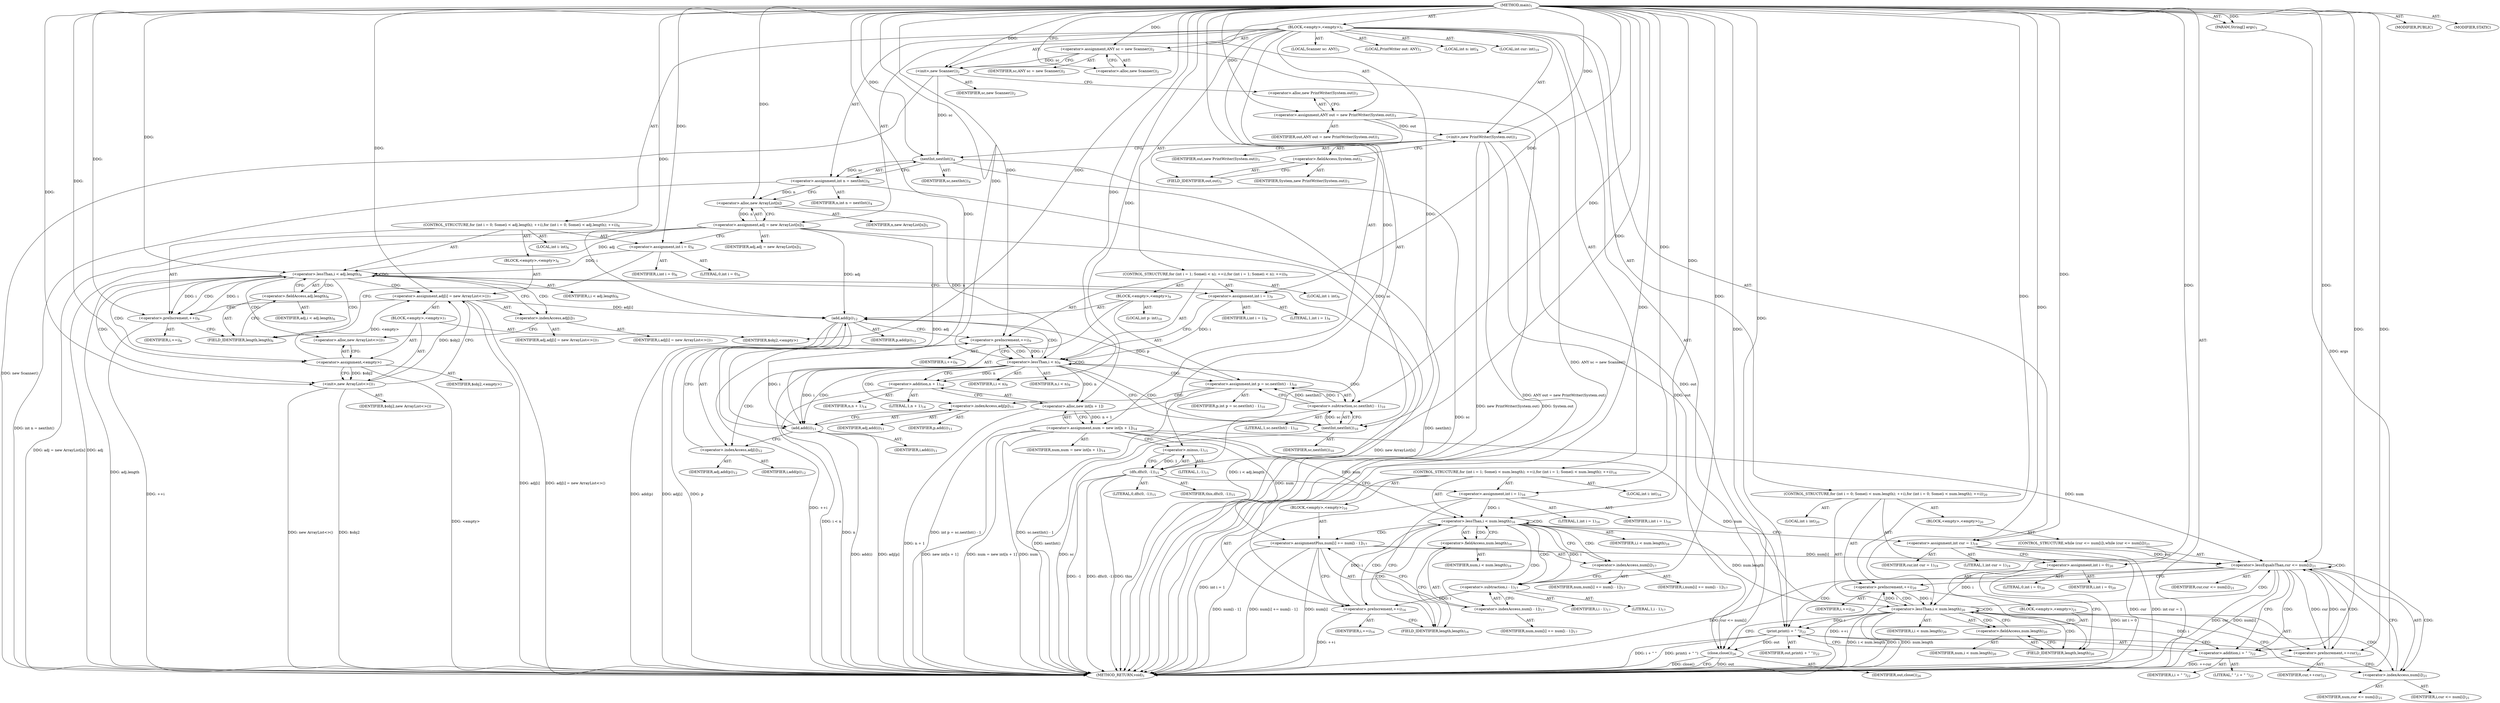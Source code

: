 digraph "main" {  
"21" [label = <(METHOD,main)<SUB>1</SUB>> ]
"22" [label = <(PARAM,String[] args)<SUB>1</SUB>> ]
"23" [label = <(BLOCK,&lt;empty&gt;,&lt;empty&gt;)<SUB>1</SUB>> ]
"4" [label = <(LOCAL,Scanner sc: ANY)<SUB>2</SUB>> ]
"24" [label = <(&lt;operator&gt;.assignment,ANY sc = new Scanner())<SUB>2</SUB>> ]
"25" [label = <(IDENTIFIER,sc,ANY sc = new Scanner())<SUB>2</SUB>> ]
"26" [label = <(&lt;operator&gt;.alloc,new Scanner())<SUB>2</SUB>> ]
"27" [label = <(&lt;init&gt;,new Scanner())<SUB>2</SUB>> ]
"3" [label = <(IDENTIFIER,sc,new Scanner())<SUB>2</SUB>> ]
"6" [label = <(LOCAL,PrintWriter out: ANY)<SUB>3</SUB>> ]
"28" [label = <(&lt;operator&gt;.assignment,ANY out = new PrintWriter(System.out))<SUB>3</SUB>> ]
"29" [label = <(IDENTIFIER,out,ANY out = new PrintWriter(System.out))<SUB>3</SUB>> ]
"30" [label = <(&lt;operator&gt;.alloc,new PrintWriter(System.out))<SUB>3</SUB>> ]
"31" [label = <(&lt;init&gt;,new PrintWriter(System.out))<SUB>3</SUB>> ]
"5" [label = <(IDENTIFIER,out,new PrintWriter(System.out))<SUB>3</SUB>> ]
"32" [label = <(&lt;operator&gt;.fieldAccess,System.out)<SUB>3</SUB>> ]
"33" [label = <(IDENTIFIER,System,new PrintWriter(System.out))<SUB>3</SUB>> ]
"34" [label = <(FIELD_IDENTIFIER,out,out)<SUB>3</SUB>> ]
"35" [label = <(LOCAL,int n: int)<SUB>4</SUB>> ]
"36" [label = <(&lt;operator&gt;.assignment,int n = nextInt())<SUB>4</SUB>> ]
"37" [label = <(IDENTIFIER,n,int n = nextInt())<SUB>4</SUB>> ]
"38" [label = <(nextInt,nextInt())<SUB>4</SUB>> ]
"39" [label = <(IDENTIFIER,sc,nextInt())<SUB>4</SUB>> ]
"40" [label = <(&lt;operator&gt;.assignment,adj = new ArrayList[n])<SUB>5</SUB>> ]
"41" [label = <(IDENTIFIER,adj,adj = new ArrayList[n])<SUB>5</SUB>> ]
"42" [label = <(&lt;operator&gt;.alloc,new ArrayList[n])> ]
"43" [label = <(IDENTIFIER,n,new ArrayList[n])<SUB>5</SUB>> ]
"44" [label = <(CONTROL_STRUCTURE,for (int i = 0; Some(i &lt; adj.length); ++i),for (int i = 0; Some(i &lt; adj.length); ++i))<SUB>6</SUB>> ]
"45" [label = <(LOCAL,int i: int)<SUB>6</SUB>> ]
"46" [label = <(&lt;operator&gt;.assignment,int i = 0)<SUB>6</SUB>> ]
"47" [label = <(IDENTIFIER,i,int i = 0)<SUB>6</SUB>> ]
"48" [label = <(LITERAL,0,int i = 0)<SUB>6</SUB>> ]
"49" [label = <(&lt;operator&gt;.lessThan,i &lt; adj.length)<SUB>6</SUB>> ]
"50" [label = <(IDENTIFIER,i,i &lt; adj.length)<SUB>6</SUB>> ]
"51" [label = <(&lt;operator&gt;.fieldAccess,adj.length)<SUB>6</SUB>> ]
"52" [label = <(IDENTIFIER,adj,i &lt; adj.length)<SUB>6</SUB>> ]
"53" [label = <(FIELD_IDENTIFIER,length,length)<SUB>6</SUB>> ]
"54" [label = <(&lt;operator&gt;.preIncrement,++i)<SUB>6</SUB>> ]
"55" [label = <(IDENTIFIER,i,++i)<SUB>6</SUB>> ]
"56" [label = <(BLOCK,&lt;empty&gt;,&lt;empty&gt;)<SUB>6</SUB>> ]
"57" [label = <(&lt;operator&gt;.assignment,adj[i] = new ArrayList&lt;&gt;())<SUB>7</SUB>> ]
"58" [label = <(&lt;operator&gt;.indexAccess,adj[i])<SUB>7</SUB>> ]
"59" [label = <(IDENTIFIER,adj,adj[i] = new ArrayList&lt;&gt;())<SUB>7</SUB>> ]
"60" [label = <(IDENTIFIER,i,adj[i] = new ArrayList&lt;&gt;())<SUB>7</SUB>> ]
"61" [label = <(BLOCK,&lt;empty&gt;,&lt;empty&gt;)<SUB>7</SUB>> ]
"62" [label = <(&lt;operator&gt;.assignment,&lt;empty&gt;)> ]
"63" [label = <(IDENTIFIER,$obj2,&lt;empty&gt;)> ]
"64" [label = <(&lt;operator&gt;.alloc,new ArrayList&lt;&gt;())<SUB>7</SUB>> ]
"65" [label = <(&lt;init&gt;,new ArrayList&lt;&gt;())<SUB>7</SUB>> ]
"66" [label = <(IDENTIFIER,$obj2,new ArrayList&lt;&gt;())> ]
"67" [label = <(IDENTIFIER,$obj2,&lt;empty&gt;)> ]
"68" [label = <(CONTROL_STRUCTURE,for (int i = 1; Some(i &lt; n); ++i),for (int i = 1; Some(i &lt; n); ++i))<SUB>9</SUB>> ]
"69" [label = <(LOCAL,int i: int)<SUB>9</SUB>> ]
"70" [label = <(&lt;operator&gt;.assignment,int i = 1)<SUB>9</SUB>> ]
"71" [label = <(IDENTIFIER,i,int i = 1)<SUB>9</SUB>> ]
"72" [label = <(LITERAL,1,int i = 1)<SUB>9</SUB>> ]
"73" [label = <(&lt;operator&gt;.lessThan,i &lt; n)<SUB>9</SUB>> ]
"74" [label = <(IDENTIFIER,i,i &lt; n)<SUB>9</SUB>> ]
"75" [label = <(IDENTIFIER,n,i &lt; n)<SUB>9</SUB>> ]
"76" [label = <(&lt;operator&gt;.preIncrement,++i)<SUB>9</SUB>> ]
"77" [label = <(IDENTIFIER,i,++i)<SUB>9</SUB>> ]
"78" [label = <(BLOCK,&lt;empty&gt;,&lt;empty&gt;)<SUB>9</SUB>> ]
"79" [label = <(LOCAL,int p: int)<SUB>10</SUB>> ]
"80" [label = <(&lt;operator&gt;.assignment,int p = sc.nextInt() - 1)<SUB>10</SUB>> ]
"81" [label = <(IDENTIFIER,p,int p = sc.nextInt() - 1)<SUB>10</SUB>> ]
"82" [label = <(&lt;operator&gt;.subtraction,sc.nextInt() - 1)<SUB>10</SUB>> ]
"83" [label = <(nextInt,nextInt())<SUB>10</SUB>> ]
"84" [label = <(IDENTIFIER,sc,nextInt())<SUB>10</SUB>> ]
"85" [label = <(LITERAL,1,sc.nextInt() - 1)<SUB>10</SUB>> ]
"86" [label = <(add,add(i))<SUB>11</SUB>> ]
"87" [label = <(&lt;operator&gt;.indexAccess,adj[p])<SUB>11</SUB>> ]
"88" [label = <(IDENTIFIER,adj,add(i))<SUB>11</SUB>> ]
"89" [label = <(IDENTIFIER,p,add(i))<SUB>11</SUB>> ]
"90" [label = <(IDENTIFIER,i,add(i))<SUB>11</SUB>> ]
"91" [label = <(add,add(p))<SUB>12</SUB>> ]
"92" [label = <(&lt;operator&gt;.indexAccess,adj[i])<SUB>12</SUB>> ]
"93" [label = <(IDENTIFIER,adj,add(p))<SUB>12</SUB>> ]
"94" [label = <(IDENTIFIER,i,add(p))<SUB>12</SUB>> ]
"95" [label = <(IDENTIFIER,p,add(p))<SUB>12</SUB>> ]
"96" [label = <(&lt;operator&gt;.assignment,num = new int[n + 1])<SUB>14</SUB>> ]
"97" [label = <(IDENTIFIER,num,num = new int[n + 1])<SUB>14</SUB>> ]
"98" [label = <(&lt;operator&gt;.alloc,new int[n + 1])> ]
"99" [label = <(&lt;operator&gt;.addition,n + 1)<SUB>14</SUB>> ]
"100" [label = <(IDENTIFIER,n,n + 1)<SUB>14</SUB>> ]
"101" [label = <(LITERAL,1,n + 1)<SUB>14</SUB>> ]
"102" [label = <(dfs,dfs(0, -1))<SUB>15</SUB>> ]
"103" [label = <(IDENTIFIER,this,dfs(0, -1))<SUB>15</SUB>> ]
"104" [label = <(LITERAL,0,dfs(0, -1))<SUB>15</SUB>> ]
"105" [label = <(&lt;operator&gt;.minus,-1)<SUB>15</SUB>> ]
"106" [label = <(LITERAL,1,-1)<SUB>15</SUB>> ]
"107" [label = <(CONTROL_STRUCTURE,for (int i = 1; Some(i &lt; num.length); ++i),for (int i = 1; Some(i &lt; num.length); ++i))<SUB>16</SUB>> ]
"108" [label = <(LOCAL,int i: int)<SUB>16</SUB>> ]
"109" [label = <(&lt;operator&gt;.assignment,int i = 1)<SUB>16</SUB>> ]
"110" [label = <(IDENTIFIER,i,int i = 1)<SUB>16</SUB>> ]
"111" [label = <(LITERAL,1,int i = 1)<SUB>16</SUB>> ]
"112" [label = <(&lt;operator&gt;.lessThan,i &lt; num.length)<SUB>16</SUB>> ]
"113" [label = <(IDENTIFIER,i,i &lt; num.length)<SUB>16</SUB>> ]
"114" [label = <(&lt;operator&gt;.fieldAccess,num.length)<SUB>16</SUB>> ]
"115" [label = <(IDENTIFIER,num,i &lt; num.length)<SUB>16</SUB>> ]
"116" [label = <(FIELD_IDENTIFIER,length,length)<SUB>16</SUB>> ]
"117" [label = <(&lt;operator&gt;.preIncrement,++i)<SUB>16</SUB>> ]
"118" [label = <(IDENTIFIER,i,++i)<SUB>16</SUB>> ]
"119" [label = <(BLOCK,&lt;empty&gt;,&lt;empty&gt;)<SUB>16</SUB>> ]
"120" [label = <(&lt;operator&gt;.assignmentPlus,num[i] += num[i - 1])<SUB>17</SUB>> ]
"121" [label = <(&lt;operator&gt;.indexAccess,num[i])<SUB>17</SUB>> ]
"122" [label = <(IDENTIFIER,num,num[i] += num[i - 1])<SUB>17</SUB>> ]
"123" [label = <(IDENTIFIER,i,num[i] += num[i - 1])<SUB>17</SUB>> ]
"124" [label = <(&lt;operator&gt;.indexAccess,num[i - 1])<SUB>17</SUB>> ]
"125" [label = <(IDENTIFIER,num,num[i] += num[i - 1])<SUB>17</SUB>> ]
"126" [label = <(&lt;operator&gt;.subtraction,i - 1)<SUB>17</SUB>> ]
"127" [label = <(IDENTIFIER,i,i - 1)<SUB>17</SUB>> ]
"128" [label = <(LITERAL,1,i - 1)<SUB>17</SUB>> ]
"129" [label = <(LOCAL,int cur: int)<SUB>19</SUB>> ]
"130" [label = <(&lt;operator&gt;.assignment,int cur = 1)<SUB>19</SUB>> ]
"131" [label = <(IDENTIFIER,cur,int cur = 1)<SUB>19</SUB>> ]
"132" [label = <(LITERAL,1,int cur = 1)<SUB>19</SUB>> ]
"133" [label = <(CONTROL_STRUCTURE,for (int i = 0; Some(i &lt; num.length); ++i),for (int i = 0; Some(i &lt; num.length); ++i))<SUB>20</SUB>> ]
"134" [label = <(LOCAL,int i: int)<SUB>20</SUB>> ]
"135" [label = <(&lt;operator&gt;.assignment,int i = 0)<SUB>20</SUB>> ]
"136" [label = <(IDENTIFIER,i,int i = 0)<SUB>20</SUB>> ]
"137" [label = <(LITERAL,0,int i = 0)<SUB>20</SUB>> ]
"138" [label = <(&lt;operator&gt;.lessThan,i &lt; num.length)<SUB>20</SUB>> ]
"139" [label = <(IDENTIFIER,i,i &lt; num.length)<SUB>20</SUB>> ]
"140" [label = <(&lt;operator&gt;.fieldAccess,num.length)<SUB>20</SUB>> ]
"141" [label = <(IDENTIFIER,num,i &lt; num.length)<SUB>20</SUB>> ]
"142" [label = <(FIELD_IDENTIFIER,length,length)<SUB>20</SUB>> ]
"143" [label = <(&lt;operator&gt;.preIncrement,++i)<SUB>20</SUB>> ]
"144" [label = <(IDENTIFIER,i,++i)<SUB>20</SUB>> ]
"145" [label = <(BLOCK,&lt;empty&gt;,&lt;empty&gt;)<SUB>20</SUB>> ]
"146" [label = <(CONTROL_STRUCTURE,while (cur &lt;= num[i]),while (cur &lt;= num[i]))<SUB>21</SUB>> ]
"147" [label = <(&lt;operator&gt;.lessEqualsThan,cur &lt;= num[i])<SUB>21</SUB>> ]
"148" [label = <(IDENTIFIER,cur,cur &lt;= num[i])<SUB>21</SUB>> ]
"149" [label = <(&lt;operator&gt;.indexAccess,num[i])<SUB>21</SUB>> ]
"150" [label = <(IDENTIFIER,num,cur &lt;= num[i])<SUB>21</SUB>> ]
"151" [label = <(IDENTIFIER,i,cur &lt;= num[i])<SUB>21</SUB>> ]
"152" [label = <(BLOCK,&lt;empty&gt;,&lt;empty&gt;)<SUB>21</SUB>> ]
"153" [label = <(print,print(i + &quot; &quot;))<SUB>22</SUB>> ]
"154" [label = <(IDENTIFIER,out,print(i + &quot; &quot;))<SUB>22</SUB>> ]
"155" [label = <(&lt;operator&gt;.addition,i + &quot; &quot;)<SUB>22</SUB>> ]
"156" [label = <(IDENTIFIER,i,i + &quot; &quot;)<SUB>22</SUB>> ]
"157" [label = <(LITERAL,&quot; &quot;,i + &quot; &quot;)<SUB>22</SUB>> ]
"158" [label = <(&lt;operator&gt;.preIncrement,++cur)<SUB>23</SUB>> ]
"159" [label = <(IDENTIFIER,cur,++cur)<SUB>23</SUB>> ]
"160" [label = <(close,close())<SUB>26</SUB>> ]
"161" [label = <(IDENTIFIER,out,close())<SUB>26</SUB>> ]
"162" [label = <(MODIFIER,PUBLIC)> ]
"163" [label = <(MODIFIER,STATIC)> ]
"164" [label = <(METHOD_RETURN,void)<SUB>1</SUB>> ]
  "21" -> "22"  [ label = "AST: "] 
  "21" -> "23"  [ label = "AST: "] 
  "21" -> "162"  [ label = "AST: "] 
  "21" -> "163"  [ label = "AST: "] 
  "21" -> "164"  [ label = "AST: "] 
  "23" -> "4"  [ label = "AST: "] 
  "23" -> "24"  [ label = "AST: "] 
  "23" -> "27"  [ label = "AST: "] 
  "23" -> "6"  [ label = "AST: "] 
  "23" -> "28"  [ label = "AST: "] 
  "23" -> "31"  [ label = "AST: "] 
  "23" -> "35"  [ label = "AST: "] 
  "23" -> "36"  [ label = "AST: "] 
  "23" -> "40"  [ label = "AST: "] 
  "23" -> "44"  [ label = "AST: "] 
  "23" -> "68"  [ label = "AST: "] 
  "23" -> "96"  [ label = "AST: "] 
  "23" -> "102"  [ label = "AST: "] 
  "23" -> "107"  [ label = "AST: "] 
  "23" -> "129"  [ label = "AST: "] 
  "23" -> "130"  [ label = "AST: "] 
  "23" -> "133"  [ label = "AST: "] 
  "23" -> "160"  [ label = "AST: "] 
  "24" -> "25"  [ label = "AST: "] 
  "24" -> "26"  [ label = "AST: "] 
  "27" -> "3"  [ label = "AST: "] 
  "28" -> "29"  [ label = "AST: "] 
  "28" -> "30"  [ label = "AST: "] 
  "31" -> "5"  [ label = "AST: "] 
  "31" -> "32"  [ label = "AST: "] 
  "32" -> "33"  [ label = "AST: "] 
  "32" -> "34"  [ label = "AST: "] 
  "36" -> "37"  [ label = "AST: "] 
  "36" -> "38"  [ label = "AST: "] 
  "38" -> "39"  [ label = "AST: "] 
  "40" -> "41"  [ label = "AST: "] 
  "40" -> "42"  [ label = "AST: "] 
  "42" -> "43"  [ label = "AST: "] 
  "44" -> "45"  [ label = "AST: "] 
  "44" -> "46"  [ label = "AST: "] 
  "44" -> "49"  [ label = "AST: "] 
  "44" -> "54"  [ label = "AST: "] 
  "44" -> "56"  [ label = "AST: "] 
  "46" -> "47"  [ label = "AST: "] 
  "46" -> "48"  [ label = "AST: "] 
  "49" -> "50"  [ label = "AST: "] 
  "49" -> "51"  [ label = "AST: "] 
  "51" -> "52"  [ label = "AST: "] 
  "51" -> "53"  [ label = "AST: "] 
  "54" -> "55"  [ label = "AST: "] 
  "56" -> "57"  [ label = "AST: "] 
  "57" -> "58"  [ label = "AST: "] 
  "57" -> "61"  [ label = "AST: "] 
  "58" -> "59"  [ label = "AST: "] 
  "58" -> "60"  [ label = "AST: "] 
  "61" -> "62"  [ label = "AST: "] 
  "61" -> "65"  [ label = "AST: "] 
  "61" -> "67"  [ label = "AST: "] 
  "62" -> "63"  [ label = "AST: "] 
  "62" -> "64"  [ label = "AST: "] 
  "65" -> "66"  [ label = "AST: "] 
  "68" -> "69"  [ label = "AST: "] 
  "68" -> "70"  [ label = "AST: "] 
  "68" -> "73"  [ label = "AST: "] 
  "68" -> "76"  [ label = "AST: "] 
  "68" -> "78"  [ label = "AST: "] 
  "70" -> "71"  [ label = "AST: "] 
  "70" -> "72"  [ label = "AST: "] 
  "73" -> "74"  [ label = "AST: "] 
  "73" -> "75"  [ label = "AST: "] 
  "76" -> "77"  [ label = "AST: "] 
  "78" -> "79"  [ label = "AST: "] 
  "78" -> "80"  [ label = "AST: "] 
  "78" -> "86"  [ label = "AST: "] 
  "78" -> "91"  [ label = "AST: "] 
  "80" -> "81"  [ label = "AST: "] 
  "80" -> "82"  [ label = "AST: "] 
  "82" -> "83"  [ label = "AST: "] 
  "82" -> "85"  [ label = "AST: "] 
  "83" -> "84"  [ label = "AST: "] 
  "86" -> "87"  [ label = "AST: "] 
  "86" -> "90"  [ label = "AST: "] 
  "87" -> "88"  [ label = "AST: "] 
  "87" -> "89"  [ label = "AST: "] 
  "91" -> "92"  [ label = "AST: "] 
  "91" -> "95"  [ label = "AST: "] 
  "92" -> "93"  [ label = "AST: "] 
  "92" -> "94"  [ label = "AST: "] 
  "96" -> "97"  [ label = "AST: "] 
  "96" -> "98"  [ label = "AST: "] 
  "98" -> "99"  [ label = "AST: "] 
  "99" -> "100"  [ label = "AST: "] 
  "99" -> "101"  [ label = "AST: "] 
  "102" -> "103"  [ label = "AST: "] 
  "102" -> "104"  [ label = "AST: "] 
  "102" -> "105"  [ label = "AST: "] 
  "105" -> "106"  [ label = "AST: "] 
  "107" -> "108"  [ label = "AST: "] 
  "107" -> "109"  [ label = "AST: "] 
  "107" -> "112"  [ label = "AST: "] 
  "107" -> "117"  [ label = "AST: "] 
  "107" -> "119"  [ label = "AST: "] 
  "109" -> "110"  [ label = "AST: "] 
  "109" -> "111"  [ label = "AST: "] 
  "112" -> "113"  [ label = "AST: "] 
  "112" -> "114"  [ label = "AST: "] 
  "114" -> "115"  [ label = "AST: "] 
  "114" -> "116"  [ label = "AST: "] 
  "117" -> "118"  [ label = "AST: "] 
  "119" -> "120"  [ label = "AST: "] 
  "120" -> "121"  [ label = "AST: "] 
  "120" -> "124"  [ label = "AST: "] 
  "121" -> "122"  [ label = "AST: "] 
  "121" -> "123"  [ label = "AST: "] 
  "124" -> "125"  [ label = "AST: "] 
  "124" -> "126"  [ label = "AST: "] 
  "126" -> "127"  [ label = "AST: "] 
  "126" -> "128"  [ label = "AST: "] 
  "130" -> "131"  [ label = "AST: "] 
  "130" -> "132"  [ label = "AST: "] 
  "133" -> "134"  [ label = "AST: "] 
  "133" -> "135"  [ label = "AST: "] 
  "133" -> "138"  [ label = "AST: "] 
  "133" -> "143"  [ label = "AST: "] 
  "133" -> "145"  [ label = "AST: "] 
  "135" -> "136"  [ label = "AST: "] 
  "135" -> "137"  [ label = "AST: "] 
  "138" -> "139"  [ label = "AST: "] 
  "138" -> "140"  [ label = "AST: "] 
  "140" -> "141"  [ label = "AST: "] 
  "140" -> "142"  [ label = "AST: "] 
  "143" -> "144"  [ label = "AST: "] 
  "145" -> "146"  [ label = "AST: "] 
  "146" -> "147"  [ label = "AST: "] 
  "146" -> "152"  [ label = "AST: "] 
  "147" -> "148"  [ label = "AST: "] 
  "147" -> "149"  [ label = "AST: "] 
  "149" -> "150"  [ label = "AST: "] 
  "149" -> "151"  [ label = "AST: "] 
  "152" -> "153"  [ label = "AST: "] 
  "152" -> "158"  [ label = "AST: "] 
  "153" -> "154"  [ label = "AST: "] 
  "153" -> "155"  [ label = "AST: "] 
  "155" -> "156"  [ label = "AST: "] 
  "155" -> "157"  [ label = "AST: "] 
  "158" -> "159"  [ label = "AST: "] 
  "160" -> "161"  [ label = "AST: "] 
  "24" -> "27"  [ label = "CFG: "] 
  "27" -> "30"  [ label = "CFG: "] 
  "28" -> "34"  [ label = "CFG: "] 
  "31" -> "38"  [ label = "CFG: "] 
  "36" -> "42"  [ label = "CFG: "] 
  "40" -> "46"  [ label = "CFG: "] 
  "96" -> "105"  [ label = "CFG: "] 
  "102" -> "109"  [ label = "CFG: "] 
  "130" -> "135"  [ label = "CFG: "] 
  "160" -> "164"  [ label = "CFG: "] 
  "26" -> "24"  [ label = "CFG: "] 
  "30" -> "28"  [ label = "CFG: "] 
  "32" -> "31"  [ label = "CFG: "] 
  "38" -> "36"  [ label = "CFG: "] 
  "42" -> "40"  [ label = "CFG: "] 
  "46" -> "53"  [ label = "CFG: "] 
  "49" -> "58"  [ label = "CFG: "] 
  "49" -> "70"  [ label = "CFG: "] 
  "54" -> "53"  [ label = "CFG: "] 
  "70" -> "73"  [ label = "CFG: "] 
  "73" -> "83"  [ label = "CFG: "] 
  "73" -> "99"  [ label = "CFG: "] 
  "76" -> "73"  [ label = "CFG: "] 
  "98" -> "96"  [ label = "CFG: "] 
  "105" -> "102"  [ label = "CFG: "] 
  "109" -> "116"  [ label = "CFG: "] 
  "112" -> "121"  [ label = "CFG: "] 
  "112" -> "130"  [ label = "CFG: "] 
  "117" -> "116"  [ label = "CFG: "] 
  "135" -> "142"  [ label = "CFG: "] 
  "138" -> "149"  [ label = "CFG: "] 
  "138" -> "160"  [ label = "CFG: "] 
  "143" -> "142"  [ label = "CFG: "] 
  "34" -> "32"  [ label = "CFG: "] 
  "51" -> "49"  [ label = "CFG: "] 
  "57" -> "54"  [ label = "CFG: "] 
  "80" -> "87"  [ label = "CFG: "] 
  "86" -> "92"  [ label = "CFG: "] 
  "91" -> "76"  [ label = "CFG: "] 
  "99" -> "98"  [ label = "CFG: "] 
  "114" -> "112"  [ label = "CFG: "] 
  "120" -> "117"  [ label = "CFG: "] 
  "140" -> "138"  [ label = "CFG: "] 
  "53" -> "51"  [ label = "CFG: "] 
  "58" -> "64"  [ label = "CFG: "] 
  "82" -> "80"  [ label = "CFG: "] 
  "87" -> "86"  [ label = "CFG: "] 
  "92" -> "91"  [ label = "CFG: "] 
  "116" -> "114"  [ label = "CFG: "] 
  "121" -> "126"  [ label = "CFG: "] 
  "124" -> "120"  [ label = "CFG: "] 
  "142" -> "140"  [ label = "CFG: "] 
  "147" -> "155"  [ label = "CFG: "] 
  "147" -> "143"  [ label = "CFG: "] 
  "62" -> "65"  [ label = "CFG: "] 
  "65" -> "57"  [ label = "CFG: "] 
  "83" -> "82"  [ label = "CFG: "] 
  "126" -> "124"  [ label = "CFG: "] 
  "149" -> "147"  [ label = "CFG: "] 
  "153" -> "158"  [ label = "CFG: "] 
  "158" -> "149"  [ label = "CFG: "] 
  "64" -> "62"  [ label = "CFG: "] 
  "155" -> "153"  [ label = "CFG: "] 
  "21" -> "26"  [ label = "CFG: "] 
  "22" -> "164"  [ label = "DDG: args"] 
  "24" -> "164"  [ label = "DDG: ANY sc = new Scanner()"] 
  "27" -> "164"  [ label = "DDG: new Scanner()"] 
  "28" -> "164"  [ label = "DDG: ANY out = new PrintWriter(System.out)"] 
  "31" -> "164"  [ label = "DDG: System.out"] 
  "31" -> "164"  [ label = "DDG: new PrintWriter(System.out)"] 
  "38" -> "164"  [ label = "DDG: sc"] 
  "36" -> "164"  [ label = "DDG: nextInt()"] 
  "36" -> "164"  [ label = "DDG: int n = nextInt()"] 
  "40" -> "164"  [ label = "DDG: adj"] 
  "40" -> "164"  [ label = "DDG: new ArrayList[n]"] 
  "40" -> "164"  [ label = "DDG: adj = new ArrayList[n]"] 
  "49" -> "164"  [ label = "DDG: adj.length"] 
  "49" -> "164"  [ label = "DDG: i &lt; adj.length"] 
  "73" -> "164"  [ label = "DDG: i &lt; n"] 
  "96" -> "164"  [ label = "DDG: num"] 
  "99" -> "164"  [ label = "DDG: n"] 
  "98" -> "164"  [ label = "DDG: n + 1"] 
  "96" -> "164"  [ label = "DDG: new int[n + 1]"] 
  "96" -> "164"  [ label = "DDG: num = new int[n + 1]"] 
  "102" -> "164"  [ label = "DDG: -1"] 
  "102" -> "164"  [ label = "DDG: dfs(0, -1)"] 
  "109" -> "164"  [ label = "DDG: int i = 1"] 
  "130" -> "164"  [ label = "DDG: cur"] 
  "130" -> "164"  [ label = "DDG: int cur = 1"] 
  "135" -> "164"  [ label = "DDG: int i = 0"] 
  "138" -> "164"  [ label = "DDG: i"] 
  "138" -> "164"  [ label = "DDG: num.length"] 
  "138" -> "164"  [ label = "DDG: i &lt; num.length"] 
  "160" -> "164"  [ label = "DDG: out"] 
  "160" -> "164"  [ label = "DDG: close()"] 
  "147" -> "164"  [ label = "DDG: cur"] 
  "147" -> "164"  [ label = "DDG: num[i]"] 
  "147" -> "164"  [ label = "DDG: cur &lt;= num[i]"] 
  "143" -> "164"  [ label = "DDG: ++i"] 
  "153" -> "164"  [ label = "DDG: i + &quot; &quot;"] 
  "153" -> "164"  [ label = "DDG: print(i + &quot; &quot;)"] 
  "158" -> "164"  [ label = "DDG: ++cur"] 
  "120" -> "164"  [ label = "DDG: num[i]"] 
  "120" -> "164"  [ label = "DDG: num[i - 1]"] 
  "120" -> "164"  [ label = "DDG: num[i] += num[i - 1]"] 
  "117" -> "164"  [ label = "DDG: ++i"] 
  "83" -> "164"  [ label = "DDG: sc"] 
  "82" -> "164"  [ label = "DDG: nextInt()"] 
  "80" -> "164"  [ label = "DDG: sc.nextInt() - 1"] 
  "80" -> "164"  [ label = "DDG: int p = sc.nextInt() - 1"] 
  "86" -> "164"  [ label = "DDG: adj[p]"] 
  "86" -> "164"  [ label = "DDG: add(i)"] 
  "91" -> "164"  [ label = "DDG: adj[i]"] 
  "91" -> "164"  [ label = "DDG: p"] 
  "91" -> "164"  [ label = "DDG: add(p)"] 
  "76" -> "164"  [ label = "DDG: ++i"] 
  "57" -> "164"  [ label = "DDG: adj[i]"] 
  "62" -> "164"  [ label = "DDG: &lt;empty&gt;"] 
  "65" -> "164"  [ label = "DDG: $obj2"] 
  "65" -> "164"  [ label = "DDG: new ArrayList&lt;&gt;()"] 
  "57" -> "164"  [ label = "DDG: adj[i] = new ArrayList&lt;&gt;()"] 
  "54" -> "164"  [ label = "DDG: ++i"] 
  "102" -> "164"  [ label = "DDG: this"] 
  "21" -> "22"  [ label = "DDG: "] 
  "21" -> "24"  [ label = "DDG: "] 
  "21" -> "28"  [ label = "DDG: "] 
  "38" -> "36"  [ label = "DDG: sc"] 
  "42" -> "40"  [ label = "DDG: n"] 
  "98" -> "96"  [ label = "DDG: n + 1"] 
  "21" -> "130"  [ label = "DDG: "] 
  "24" -> "27"  [ label = "DDG: sc"] 
  "21" -> "27"  [ label = "DDG: "] 
  "28" -> "31"  [ label = "DDG: out"] 
  "21" -> "31"  [ label = "DDG: "] 
  "21" -> "46"  [ label = "DDG: "] 
  "21" -> "70"  [ label = "DDG: "] 
  "21" -> "102"  [ label = "DDG: "] 
  "105" -> "102"  [ label = "DDG: 1"] 
  "21" -> "109"  [ label = "DDG: "] 
  "21" -> "135"  [ label = "DDG: "] 
  "31" -> "160"  [ label = "DDG: out"] 
  "153" -> "160"  [ label = "DDG: out"] 
  "21" -> "160"  [ label = "DDG: "] 
  "27" -> "38"  [ label = "DDG: sc"] 
  "21" -> "38"  [ label = "DDG: "] 
  "36" -> "42"  [ label = "DDG: n"] 
  "21" -> "42"  [ label = "DDG: "] 
  "46" -> "49"  [ label = "DDG: i"] 
  "54" -> "49"  [ label = "DDG: i"] 
  "21" -> "49"  [ label = "DDG: "] 
  "40" -> "49"  [ label = "DDG: adj"] 
  "49" -> "54"  [ label = "DDG: i"] 
  "21" -> "54"  [ label = "DDG: "] 
  "62" -> "57"  [ label = "DDG: &lt;empty&gt;"] 
  "65" -> "57"  [ label = "DDG: $obj2"] 
  "21" -> "57"  [ label = "DDG: "] 
  "70" -> "73"  [ label = "DDG: i"] 
  "76" -> "73"  [ label = "DDG: i"] 
  "21" -> "73"  [ label = "DDG: "] 
  "42" -> "73"  [ label = "DDG: n"] 
  "86" -> "76"  [ label = "DDG: i"] 
  "21" -> "76"  [ label = "DDG: "] 
  "82" -> "80"  [ label = "DDG: nextInt()"] 
  "82" -> "80"  [ label = "DDG: 1"] 
  "73" -> "98"  [ label = "DDG: n"] 
  "21" -> "98"  [ label = "DDG: "] 
  "21" -> "105"  [ label = "DDG: "] 
  "109" -> "112"  [ label = "DDG: i"] 
  "117" -> "112"  [ label = "DDG: i"] 
  "21" -> "112"  [ label = "DDG: "] 
  "96" -> "112"  [ label = "DDG: num"] 
  "126" -> "117"  [ label = "DDG: i"] 
  "21" -> "117"  [ label = "DDG: "] 
  "96" -> "120"  [ label = "DDG: num"] 
  "135" -> "138"  [ label = "DDG: i"] 
  "143" -> "138"  [ label = "DDG: i"] 
  "21" -> "138"  [ label = "DDG: "] 
  "96" -> "138"  [ label = "DDG: num"] 
  "112" -> "138"  [ label = "DDG: num.length"] 
  "138" -> "143"  [ label = "DDG: i"] 
  "21" -> "143"  [ label = "DDG: "] 
  "40" -> "86"  [ label = "DDG: adj"] 
  "73" -> "86"  [ label = "DDG: i"] 
  "21" -> "86"  [ label = "DDG: "] 
  "40" -> "91"  [ label = "DDG: adj"] 
  "57" -> "91"  [ label = "DDG: adj[i]"] 
  "80" -> "91"  [ label = "DDG: p"] 
  "21" -> "91"  [ label = "DDG: "] 
  "73" -> "99"  [ label = "DDG: n"] 
  "21" -> "99"  [ label = "DDG: "] 
  "21" -> "62"  [ label = "DDG: "] 
  "21" -> "67"  [ label = "DDG: "] 
  "83" -> "82"  [ label = "DDG: sc"] 
  "21" -> "82"  [ label = "DDG: "] 
  "130" -> "147"  [ label = "DDG: cur"] 
  "158" -> "147"  [ label = "DDG: cur"] 
  "21" -> "147"  [ label = "DDG: "] 
  "96" -> "147"  [ label = "DDG: num"] 
  "120" -> "147"  [ label = "DDG: num[i]"] 
  "62" -> "65"  [ label = "DDG: $obj2"] 
  "21" -> "65"  [ label = "DDG: "] 
  "38" -> "83"  [ label = "DDG: sc"] 
  "21" -> "83"  [ label = "DDG: "] 
  "112" -> "126"  [ label = "DDG: i"] 
  "21" -> "126"  [ label = "DDG: "] 
  "31" -> "153"  [ label = "DDG: out"] 
  "21" -> "153"  [ label = "DDG: "] 
  "138" -> "153"  [ label = "DDG: i"] 
  "147" -> "158"  [ label = "DDG: cur"] 
  "21" -> "158"  [ label = "DDG: "] 
  "138" -> "155"  [ label = "DDG: i"] 
  "21" -> "155"  [ label = "DDG: "] 
  "49" -> "49"  [ label = "CDG: "] 
  "49" -> "64"  [ label = "CDG: "] 
  "49" -> "51"  [ label = "CDG: "] 
  "49" -> "57"  [ label = "CDG: "] 
  "49" -> "65"  [ label = "CDG: "] 
  "49" -> "54"  [ label = "CDG: "] 
  "49" -> "58"  [ label = "CDG: "] 
  "49" -> "53"  [ label = "CDG: "] 
  "49" -> "62"  [ label = "CDG: "] 
  "73" -> "73"  [ label = "CDG: "] 
  "73" -> "92"  [ label = "CDG: "] 
  "73" -> "76"  [ label = "CDG: "] 
  "73" -> "87"  [ label = "CDG: "] 
  "73" -> "91"  [ label = "CDG: "] 
  "73" -> "82"  [ label = "CDG: "] 
  "73" -> "80"  [ label = "CDG: "] 
  "73" -> "83"  [ label = "CDG: "] 
  "73" -> "86"  [ label = "CDG: "] 
  "112" -> "120"  [ label = "CDG: "] 
  "112" -> "116"  [ label = "CDG: "] 
  "112" -> "114"  [ label = "CDG: "] 
  "112" -> "121"  [ label = "CDG: "] 
  "112" -> "112"  [ label = "CDG: "] 
  "112" -> "126"  [ label = "CDG: "] 
  "112" -> "117"  [ label = "CDG: "] 
  "112" -> "124"  [ label = "CDG: "] 
  "138" -> "149"  [ label = "CDG: "] 
  "138" -> "142"  [ label = "CDG: "] 
  "138" -> "138"  [ label = "CDG: "] 
  "138" -> "140"  [ label = "CDG: "] 
  "138" -> "143"  [ label = "CDG: "] 
  "138" -> "147"  [ label = "CDG: "] 
  "147" -> "149"  [ label = "CDG: "] 
  "147" -> "153"  [ label = "CDG: "] 
  "147" -> "147"  [ label = "CDG: "] 
  "147" -> "155"  [ label = "CDG: "] 
  "147" -> "158"  [ label = "CDG: "] 
}
